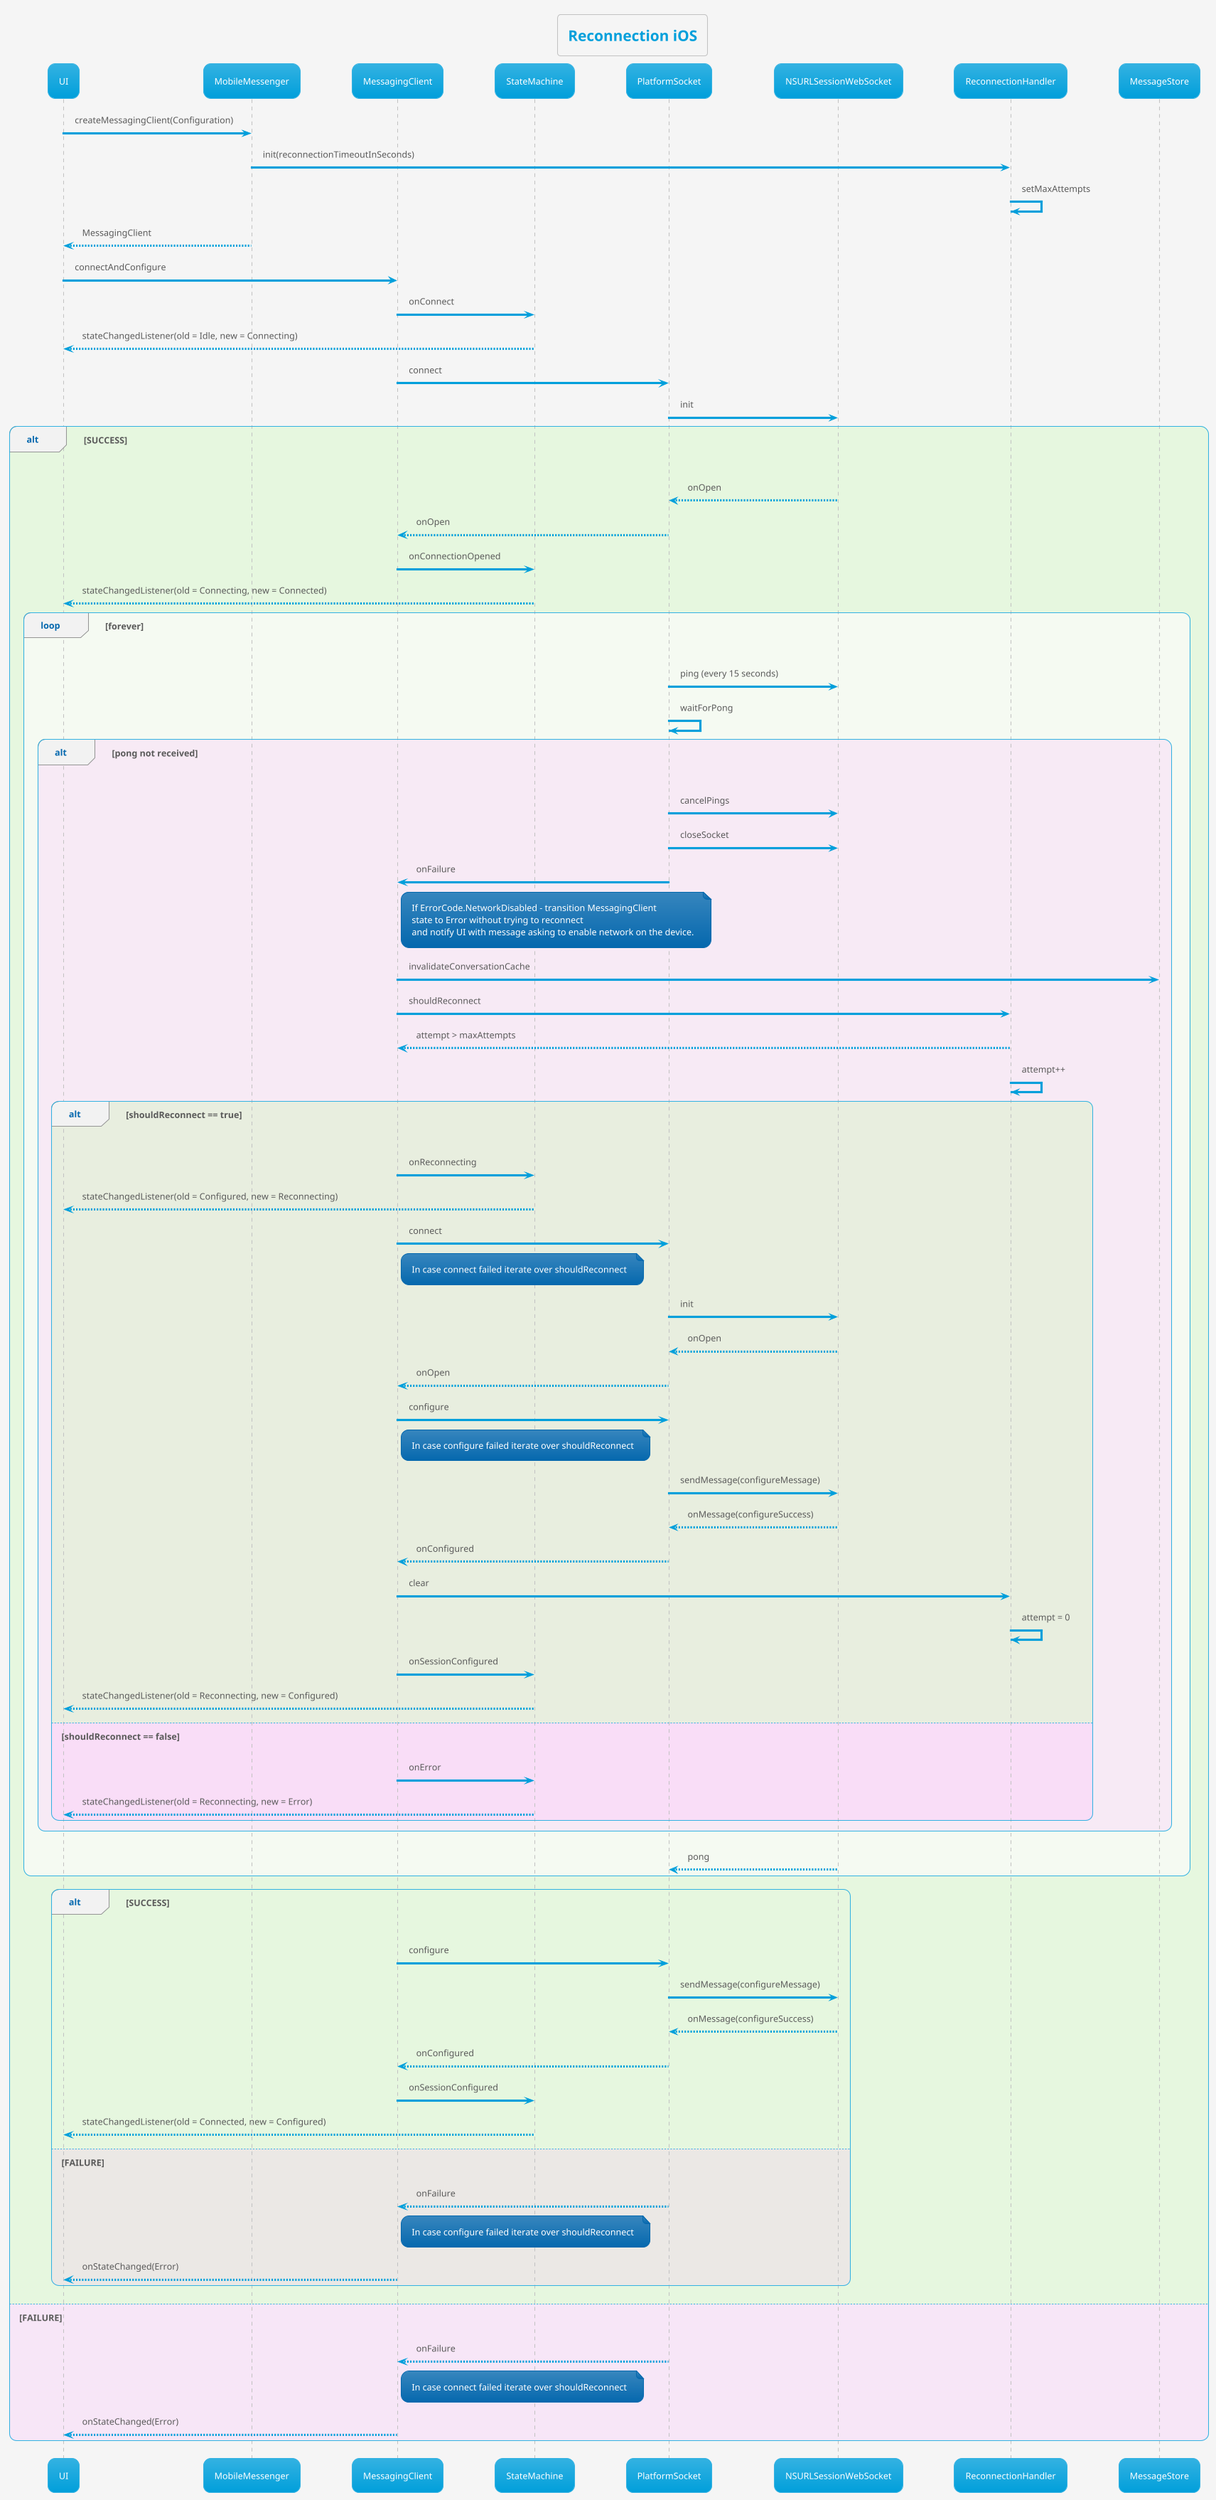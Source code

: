 @startuml
'https://plantuml.com/sequence-diagram

!theme bluegray
!pragma teoz true

skinparam backgroundColor #whitesmoke
title Reconnection iOS

participant UI
participant MobileMessenger
participant MessagingClient
participant StateMachine
participant PlatformSocket
participant NSURLSessionWebSocket
participant ReconnectionHandler
participant MessageStore

UI -> MobileMessenger: createMessagingClient(Configuration)
MobileMessenger -> ReconnectionHandler: init(reconnectionTimeoutInSeconds)
ReconnectionHandler -> ReconnectionHandler: setMaxAttempts
MobileMessenger --> UI: MessagingClient
UI -> MessagingClient: connectAndConfigure
MessagingClient -> StateMachine: onConnect
StateMachine --> UI: stateChangedListener(old = Idle, new = Connecting)
MessagingClient -> PlatformSocket: connect
PlatformSocket -> NSURLSessionWebSocket: init

alt #aaff8833 SUCCESS
    NSURLSessionWebSocket --> PlatformSocket: onOpen
    PlatformSocket --> MessagingClient: onOpen
    MessagingClient -> StateMachine: onConnectionOpened
    StateMachine --> UI: stateChangedListener(old = Connecting, new = Connected)
    loop #fcfcfcaa forever
    PlatformSocket -> NSURLSessionWebSocket: ping (every 15 seconds)
    PlatformSocket -> PlatformSocket: waitForPong
        alt #ffaaff33 pong not received
            PlatformSocket -> NSURLSessionWebSocket: cancelPings
            PlatformSocket -> NSURLSessionWebSocket: closeSocket
            PlatformSocket -> MessagingClient: onFailure
            note right MessagingClient
                 If ErrorCode.NetworkDisabled - transition MessagingClient
                 state to Error without trying to reconnect
                 and notify UI with message asking to enable network on the device.
            end note
            MessagingClient -> MessageStore: invalidateConversationCache
            MessagingClient -> ReconnectionHandler: shouldReconnect
            ReconnectionHandler --> MessagingClient: attempt > maxAttempts
            ReconnectionHandler -> ReconnectionHandler: attempt++
            alt #aaff8833 shouldReconnect == true
                MessagingClient -> StateMachine: onReconnecting
                StateMachine --> UI: stateChangedListener(old = Configured, new = Reconnecting)
                MessagingClient -> PlatformSocket: connect
                note right MessagingClient
                                In case connect failed iterate over shouldReconnect
                            end note
                PlatformSocket -> NSURLSessionWebSocket: init
                NSURLSessionWebSocket --> PlatformSocket: onOpen
                PlatformSocket --> MessagingClient: onOpen
                MessagingClient -> PlatformSocket: configure
                note right MessagingClient
                                In case configure failed iterate over shouldReconnect
                end note
                PlatformSocket -> NSURLSessionWebSocket: sendMessage(configureMessage)
                NSURLSessionWebSocket --> PlatformSocket: onMessage(configureSuccess)
                PlatformSocket --> MessagingClient: onConfigured
                MessagingClient -> ReconnectionHandler: clear
                ReconnectionHandler -> ReconnectionHandler: attempt = 0
                MessagingClient -> StateMachine: onSessionConfigured
                StateMachine --> UI: stateChangedListener(old = Reconnecting, new = Configured)
            else #ffaaff33 shouldReconnect == false
                MessagingClient -> StateMachine: onError
                StateMachine --> UI: stateChangedListener(old = Reconnecting, new = Error)
            end
        end
    NSURLSessionWebSocket --> PlatformSocket: pong
    end
alt SUCCESS
    MessagingClient -> PlatformSocket: configure
    PlatformSocket -> NSURLSessionWebSocket: sendMessage(configureMessage)
    NSURLSessionWebSocket --> PlatformSocket: onMessage(configureSuccess)
    PlatformSocket --> MessagingClient: onConfigured
    MessagingClient -> StateMachine: onSessionConfigured
    StateMachine --> UI: stateChangedListener(old = Connected, new = Configured)
else #ffaaff33 FAILURE
    PlatformSocket --> MessagingClient: onFailure
        note right MessagingClient
                   In case configure failed iterate over shouldReconnect
        end note
    MessagingClient --> UI: onStateChanged(Error)
end
else #ffaaff33 FAILURE
    PlatformSocket --> MessagingClient: onFailure
     note right MessagingClient
                       In case connect failed iterate over shouldReconnect
            end note
    MessagingClient --> UI: onStateChanged(Error)
end
@enduml
